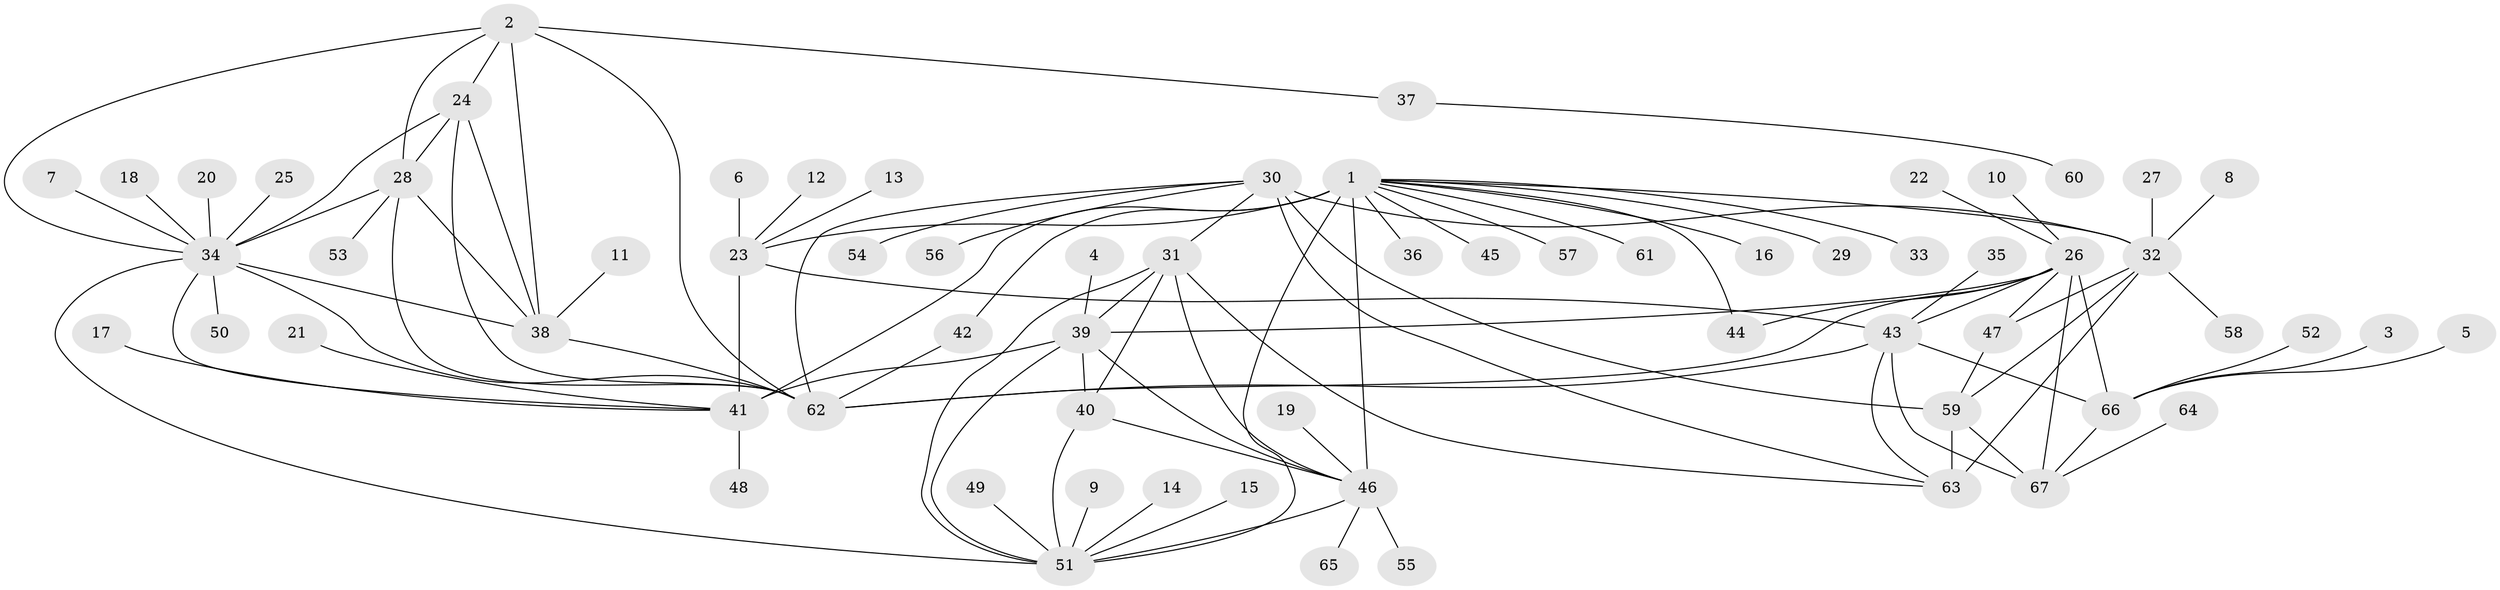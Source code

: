 // original degree distribution, {11: 0.03076923076923077, 8: 0.03076923076923077, 10: 0.03076923076923077, 6: 0.05384615384615385, 7: 0.05384615384615385, 12: 0.023076923076923078, 14: 0.007692307692307693, 4: 0.007692307692307693, 1: 0.5769230769230769, 3: 0.046153846153846156, 2: 0.13846153846153847}
// Generated by graph-tools (version 1.1) at 2025/50/03/09/25 03:50:43]
// undirected, 67 vertices, 104 edges
graph export_dot {
graph [start="1"]
  node [color=gray90,style=filled];
  1;
  2;
  3;
  4;
  5;
  6;
  7;
  8;
  9;
  10;
  11;
  12;
  13;
  14;
  15;
  16;
  17;
  18;
  19;
  20;
  21;
  22;
  23;
  24;
  25;
  26;
  27;
  28;
  29;
  30;
  31;
  32;
  33;
  34;
  35;
  36;
  37;
  38;
  39;
  40;
  41;
  42;
  43;
  44;
  45;
  46;
  47;
  48;
  49;
  50;
  51;
  52;
  53;
  54;
  55;
  56;
  57;
  58;
  59;
  60;
  61;
  62;
  63;
  64;
  65;
  66;
  67;
  1 -- 16 [weight=1.0];
  1 -- 23 [weight=4.0];
  1 -- 29 [weight=1.0];
  1 -- 32 [weight=1.0];
  1 -- 33 [weight=1.0];
  1 -- 36 [weight=1.0];
  1 -- 41 [weight=4.0];
  1 -- 42 [weight=1.0];
  1 -- 44 [weight=1.0];
  1 -- 45 [weight=1.0];
  1 -- 46 [weight=1.0];
  1 -- 51 [weight=1.0];
  1 -- 57 [weight=1.0];
  1 -- 61 [weight=1.0];
  2 -- 24 [weight=1.0];
  2 -- 28 [weight=1.0];
  2 -- 34 [weight=1.0];
  2 -- 37 [weight=1.0];
  2 -- 38 [weight=1.0];
  2 -- 62 [weight=1.0];
  3 -- 66 [weight=1.0];
  4 -- 39 [weight=1.0];
  5 -- 66 [weight=1.0];
  6 -- 23 [weight=1.0];
  7 -- 34 [weight=1.0];
  8 -- 32 [weight=1.0];
  9 -- 51 [weight=1.0];
  10 -- 26 [weight=1.0];
  11 -- 38 [weight=1.0];
  12 -- 23 [weight=1.0];
  13 -- 23 [weight=1.0];
  14 -- 51 [weight=1.0];
  15 -- 51 [weight=1.0];
  17 -- 41 [weight=1.0];
  18 -- 34 [weight=1.0];
  19 -- 46 [weight=1.0];
  20 -- 34 [weight=1.0];
  21 -- 41 [weight=1.0];
  22 -- 26 [weight=1.0];
  23 -- 41 [weight=1.0];
  23 -- 43 [weight=1.0];
  24 -- 28 [weight=1.0];
  24 -- 34 [weight=1.0];
  24 -- 38 [weight=1.0];
  24 -- 62 [weight=1.0];
  25 -- 34 [weight=1.0];
  26 -- 39 [weight=1.0];
  26 -- 43 [weight=2.0];
  26 -- 44 [weight=1.0];
  26 -- 47 [weight=1.0];
  26 -- 62 [weight=1.0];
  26 -- 66 [weight=1.0];
  26 -- 67 [weight=2.0];
  27 -- 32 [weight=1.0];
  28 -- 34 [weight=1.0];
  28 -- 38 [weight=1.0];
  28 -- 53 [weight=1.0];
  28 -- 62 [weight=1.0];
  30 -- 31 [weight=1.0];
  30 -- 32 [weight=1.0];
  30 -- 54 [weight=1.0];
  30 -- 56 [weight=1.0];
  30 -- 59 [weight=3.0];
  30 -- 62 [weight=1.0];
  30 -- 63 [weight=1.0];
  31 -- 39 [weight=2.0];
  31 -- 40 [weight=2.0];
  31 -- 46 [weight=2.0];
  31 -- 51 [weight=2.0];
  31 -- 63 [weight=1.0];
  32 -- 47 [weight=1.0];
  32 -- 58 [weight=1.0];
  32 -- 59 [weight=3.0];
  32 -- 63 [weight=1.0];
  34 -- 38 [weight=1.0];
  34 -- 41 [weight=1.0];
  34 -- 50 [weight=1.0];
  34 -- 51 [weight=1.0];
  34 -- 62 [weight=1.0];
  35 -- 43 [weight=1.0];
  37 -- 60 [weight=1.0];
  38 -- 62 [weight=1.0];
  39 -- 40 [weight=1.0];
  39 -- 41 [weight=1.0];
  39 -- 46 [weight=1.0];
  39 -- 51 [weight=1.0];
  40 -- 46 [weight=1.0];
  40 -- 51 [weight=1.0];
  41 -- 48 [weight=1.0];
  42 -- 62 [weight=1.0];
  43 -- 62 [weight=1.0];
  43 -- 63 [weight=1.0];
  43 -- 66 [weight=2.0];
  43 -- 67 [weight=4.0];
  46 -- 51 [weight=2.0];
  46 -- 55 [weight=1.0];
  46 -- 65 [weight=1.0];
  47 -- 59 [weight=1.0];
  49 -- 51 [weight=1.0];
  52 -- 66 [weight=1.0];
  59 -- 63 [weight=3.0];
  59 -- 67 [weight=1.0];
  64 -- 67 [weight=1.0];
  66 -- 67 [weight=2.0];
}
